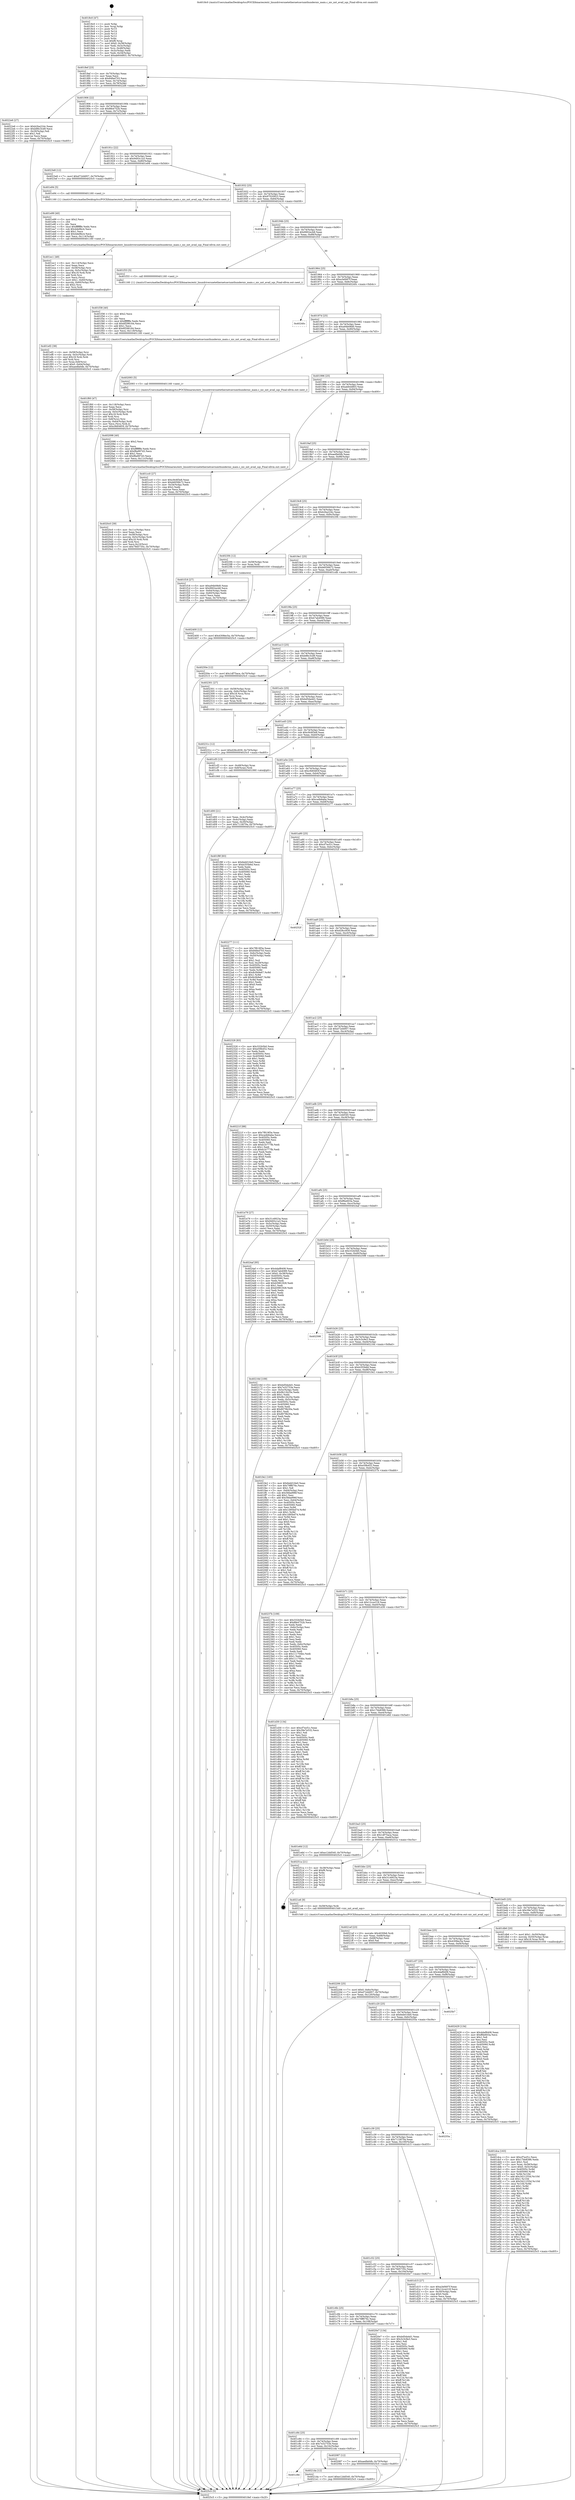 digraph "0x4018c0" {
  label = "0x4018c0 (/mnt/c/Users/mathe/Desktop/tcc/POCII/binaries/extr_linuxdriversnetethernetcaviumthundernic_main.c_nic_nxt_avail_sqs_Final-ollvm.out::main(0))"
  labelloc = "t"
  node[shape=record]

  Entry [label="",width=0.3,height=0.3,shape=circle,fillcolor=black,style=filled]
  "0x4018ef" [label="{
     0x4018ef [23]\l
     | [instrs]\l
     &nbsp;&nbsp;0x4018ef \<+3\>: mov -0x70(%rbp),%eax\l
     &nbsp;&nbsp;0x4018f2 \<+2\>: mov %eax,%ecx\l
     &nbsp;&nbsp;0x4018f4 \<+6\>: sub $0x84fed703,%ecx\l
     &nbsp;&nbsp;0x4018fa \<+3\>: mov %eax,-0x74(%rbp)\l
     &nbsp;&nbsp;0x4018fd \<+3\>: mov %ecx,-0x78(%rbp)\l
     &nbsp;&nbsp;0x401900 \<+6\>: je 00000000004022e6 \<main+0xa26\>\l
  }"]
  "0x4022e6" [label="{
     0x4022e6 [27]\l
     | [instrs]\l
     &nbsp;&nbsp;0x4022e6 \<+5\>: mov $0xb2ba224c,%eax\l
     &nbsp;&nbsp;0x4022eb \<+5\>: mov $0xb86c3cd9,%ecx\l
     &nbsp;&nbsp;0x4022f0 \<+3\>: mov -0x29(%rbp),%dl\l
     &nbsp;&nbsp;0x4022f3 \<+3\>: test $0x1,%dl\l
     &nbsp;&nbsp;0x4022f6 \<+3\>: cmovne %ecx,%eax\l
     &nbsp;&nbsp;0x4022f9 \<+3\>: mov %eax,-0x70(%rbp)\l
     &nbsp;&nbsp;0x4022fc \<+5\>: jmp 00000000004025c5 \<main+0xd05\>\l
  }"]
  "0x401906" [label="{
     0x401906 [22]\l
     | [instrs]\l
     &nbsp;&nbsp;0x401906 \<+5\>: jmp 000000000040190b \<main+0x4b\>\l
     &nbsp;&nbsp;0x40190b \<+3\>: mov -0x74(%rbp),%eax\l
     &nbsp;&nbsp;0x40190e \<+5\>: sub $0x8fe4752b,%eax\l
     &nbsp;&nbsp;0x401913 \<+3\>: mov %eax,-0x7c(%rbp)\l
     &nbsp;&nbsp;0x401916 \<+6\>: je 00000000004023e8 \<main+0xb28\>\l
  }"]
  Exit [label="",width=0.3,height=0.3,shape=circle,fillcolor=black,style=filled,peripheries=2]
  "0x4023e8" [label="{
     0x4023e8 [12]\l
     | [instrs]\l
     &nbsp;&nbsp;0x4023e8 \<+7\>: movl $0xd72d4957,-0x70(%rbp)\l
     &nbsp;&nbsp;0x4023ef \<+5\>: jmp 00000000004025c5 \<main+0xd05\>\l
  }"]
  "0x40191c" [label="{
     0x40191c [22]\l
     | [instrs]\l
     &nbsp;&nbsp;0x40191c \<+5\>: jmp 0000000000401921 \<main+0x61\>\l
     &nbsp;&nbsp;0x401921 \<+3\>: mov -0x74(%rbp),%eax\l
     &nbsp;&nbsp;0x401924 \<+5\>: sub $0x9493c1a3,%eax\l
     &nbsp;&nbsp;0x401929 \<+3\>: mov %eax,-0x80(%rbp)\l
     &nbsp;&nbsp;0x40192c \<+6\>: je 0000000000401e94 \<main+0x5d4\>\l
  }"]
  "0x402400" [label="{
     0x402400 [12]\l
     | [instrs]\l
     &nbsp;&nbsp;0x402400 \<+7\>: movl $0x4308ec5a,-0x70(%rbp)\l
     &nbsp;&nbsp;0x402407 \<+5\>: jmp 00000000004025c5 \<main+0xd05\>\l
  }"]
  "0x401e94" [label="{
     0x401e94 [5]\l
     | [instrs]\l
     &nbsp;&nbsp;0x401e94 \<+5\>: call 0000000000401160 \<next_i\>\l
     | [calls]\l
     &nbsp;&nbsp;0x401160 \{1\} (/mnt/c/Users/mathe/Desktop/tcc/POCII/binaries/extr_linuxdriversnetethernetcaviumthundernic_main.c_nic_nxt_avail_sqs_Final-ollvm.out::next_i)\l
  }"]
  "0x401932" [label="{
     0x401932 [25]\l
     | [instrs]\l
     &nbsp;&nbsp;0x401932 \<+5\>: jmp 0000000000401937 \<main+0x77\>\l
     &nbsp;&nbsp;0x401937 \<+3\>: mov -0x74(%rbp),%eax\l
     &nbsp;&nbsp;0x40193a \<+5\>: sub $0x97020923,%eax\l
     &nbsp;&nbsp;0x40193f \<+6\>: mov %eax,-0x84(%rbp)\l
     &nbsp;&nbsp;0x401945 \<+6\>: je 0000000000402418 \<main+0xb58\>\l
  }"]
  "0x40231c" [label="{
     0x40231c [12]\l
     | [instrs]\l
     &nbsp;&nbsp;0x40231c \<+7\>: movl $0xd28cc839,-0x70(%rbp)\l
     &nbsp;&nbsp;0x402323 \<+5\>: jmp 00000000004025c5 \<main+0xd05\>\l
  }"]
  "0x402418" [label="{
     0x402418\l
  }", style=dashed]
  "0x40194b" [label="{
     0x40194b [25]\l
     | [instrs]\l
     &nbsp;&nbsp;0x40194b \<+5\>: jmp 0000000000401950 \<main+0x90\>\l
     &nbsp;&nbsp;0x401950 \<+3\>: mov -0x74(%rbp),%eax\l
     &nbsp;&nbsp;0x401953 \<+5\>: sub $0x9902ecb8,%eax\l
     &nbsp;&nbsp;0x401958 \<+6\>: mov %eax,-0x88(%rbp)\l
     &nbsp;&nbsp;0x40195e \<+6\>: je 0000000000401f33 \<main+0x673\>\l
  }"]
  "0x402206" [label="{
     0x402206 [25]\l
     | [instrs]\l
     &nbsp;&nbsp;0x402206 \<+7\>: movl $0x0,-0x6c(%rbp)\l
     &nbsp;&nbsp;0x40220d \<+7\>: movl $0xd72d4957,-0x70(%rbp)\l
     &nbsp;&nbsp;0x402214 \<+6\>: mov %eax,-0x120(%rbp)\l
     &nbsp;&nbsp;0x40221a \<+5\>: jmp 00000000004025c5 \<main+0xd05\>\l
  }"]
  "0x401f33" [label="{
     0x401f33 [5]\l
     | [instrs]\l
     &nbsp;&nbsp;0x401f33 \<+5\>: call 0000000000401160 \<next_i\>\l
     | [calls]\l
     &nbsp;&nbsp;0x401160 \{1\} (/mnt/c/Users/mathe/Desktop/tcc/POCII/binaries/extr_linuxdriversnetethernetcaviumthundernic_main.c_nic_nxt_avail_sqs_Final-ollvm.out::next_i)\l
  }"]
  "0x401964" [label="{
     0x401964 [25]\l
     | [instrs]\l
     &nbsp;&nbsp;0x401964 \<+5\>: jmp 0000000000401969 \<main+0xa9\>\l
     &nbsp;&nbsp;0x401969 \<+3\>: mov -0x74(%rbp),%eax\l
     &nbsp;&nbsp;0x40196c \<+5\>: sub $0xa3ef497f,%eax\l
     &nbsp;&nbsp;0x401971 \<+6\>: mov %eax,-0x8c(%rbp)\l
     &nbsp;&nbsp;0x401977 \<+6\>: je 000000000040240c \<main+0xb4c\>\l
  }"]
  "0x4021ef" [label="{
     0x4021ef [23]\l
     | [instrs]\l
     &nbsp;&nbsp;0x4021ef \<+10\>: movabs $0x4030b6,%rdi\l
     &nbsp;&nbsp;0x4021f9 \<+3\>: mov %eax,-0x68(%rbp)\l
     &nbsp;&nbsp;0x4021fc \<+3\>: mov -0x68(%rbp),%esi\l
     &nbsp;&nbsp;0x4021ff \<+2\>: mov $0x0,%al\l
     &nbsp;&nbsp;0x402201 \<+5\>: call 0000000000401040 \<printf@plt\>\l
     | [calls]\l
     &nbsp;&nbsp;0x401040 \{1\} (unknown)\l
  }"]
  "0x40240c" [label="{
     0x40240c\l
  }", style=dashed]
  "0x40197d" [label="{
     0x40197d [25]\l
     | [instrs]\l
     &nbsp;&nbsp;0x40197d \<+5\>: jmp 0000000000401982 \<main+0xc2\>\l
     &nbsp;&nbsp;0x401982 \<+3\>: mov -0x74(%rbp),%eax\l
     &nbsp;&nbsp;0x401985 \<+5\>: sub $0xa94b08d0,%eax\l
     &nbsp;&nbsp;0x40198a \<+6\>: mov %eax,-0x90(%rbp)\l
     &nbsp;&nbsp;0x401990 \<+6\>: je 0000000000402093 \<main+0x7d3\>\l
  }"]
  "0x401c9d" [label="{
     0x401c9d\l
  }", style=dashed]
  "0x402093" [label="{
     0x402093 [5]\l
     | [instrs]\l
     &nbsp;&nbsp;0x402093 \<+5\>: call 0000000000401160 \<next_i\>\l
     | [calls]\l
     &nbsp;&nbsp;0x401160 \{1\} (/mnt/c/Users/mathe/Desktop/tcc/POCII/binaries/extr_linuxdriversnetethernetcaviumthundernic_main.c_nic_nxt_avail_sqs_Final-ollvm.out::next_i)\l
  }"]
  "0x401996" [label="{
     0x401996 [25]\l
     | [instrs]\l
     &nbsp;&nbsp;0x401996 \<+5\>: jmp 000000000040199b \<main+0xdb\>\l
     &nbsp;&nbsp;0x40199b \<+3\>: mov -0x74(%rbp),%eax\l
     &nbsp;&nbsp;0x40199e \<+5\>: sub $0xab644803,%eax\l
     &nbsp;&nbsp;0x4019a3 \<+6\>: mov %eax,-0x94(%rbp)\l
     &nbsp;&nbsp;0x4019a9 \<+6\>: je 0000000000401cc0 \<main+0x400\>\l
  }"]
  "0x4021da" [label="{
     0x4021da [12]\l
     | [instrs]\l
     &nbsp;&nbsp;0x4021da \<+7\>: movl $0xe12dd540,-0x70(%rbp)\l
     &nbsp;&nbsp;0x4021e1 \<+5\>: jmp 00000000004025c5 \<main+0xd05\>\l
  }"]
  "0x401cc0" [label="{
     0x401cc0 [27]\l
     | [instrs]\l
     &nbsp;&nbsp;0x401cc0 \<+5\>: mov $0xc9c6f3e8,%eax\l
     &nbsp;&nbsp;0x401cc5 \<+5\>: mov $0xb6056b72,%ecx\l
     &nbsp;&nbsp;0x401cca \<+3\>: mov -0x34(%rbp),%edx\l
     &nbsp;&nbsp;0x401ccd \<+3\>: cmp $0x2,%edx\l
     &nbsp;&nbsp;0x401cd0 \<+3\>: cmovne %ecx,%eax\l
     &nbsp;&nbsp;0x401cd3 \<+3\>: mov %eax,-0x70(%rbp)\l
     &nbsp;&nbsp;0x401cd6 \<+5\>: jmp 00000000004025c5 \<main+0xd05\>\l
  }"]
  "0x4019af" [label="{
     0x4019af [25]\l
     | [instrs]\l
     &nbsp;&nbsp;0x4019af \<+5\>: jmp 00000000004019b4 \<main+0xf4\>\l
     &nbsp;&nbsp;0x4019b4 \<+3\>: mov -0x74(%rbp),%eax\l
     &nbsp;&nbsp;0x4019b7 \<+5\>: sub $0xaedfa0db,%eax\l
     &nbsp;&nbsp;0x4019bc \<+6\>: mov %eax,-0x98(%rbp)\l
     &nbsp;&nbsp;0x4019c2 \<+6\>: je 0000000000401f18 \<main+0x658\>\l
  }"]
  "0x4025c5" [label="{
     0x4025c5 [5]\l
     | [instrs]\l
     &nbsp;&nbsp;0x4025c5 \<+5\>: jmp 00000000004018ef \<main+0x2f\>\l
  }"]
  "0x4018c0" [label="{
     0x4018c0 [47]\l
     | [instrs]\l
     &nbsp;&nbsp;0x4018c0 \<+1\>: push %rbp\l
     &nbsp;&nbsp;0x4018c1 \<+3\>: mov %rsp,%rbp\l
     &nbsp;&nbsp;0x4018c4 \<+2\>: push %r15\l
     &nbsp;&nbsp;0x4018c6 \<+2\>: push %r14\l
     &nbsp;&nbsp;0x4018c8 \<+2\>: push %r13\l
     &nbsp;&nbsp;0x4018ca \<+2\>: push %r12\l
     &nbsp;&nbsp;0x4018cc \<+1\>: push %rbx\l
     &nbsp;&nbsp;0x4018cd \<+7\>: sub $0xf8,%rsp\l
     &nbsp;&nbsp;0x4018d4 \<+7\>: movl $0x0,-0x38(%rbp)\l
     &nbsp;&nbsp;0x4018db \<+3\>: mov %edi,-0x3c(%rbp)\l
     &nbsp;&nbsp;0x4018de \<+4\>: mov %rsi,-0x48(%rbp)\l
     &nbsp;&nbsp;0x4018e2 \<+3\>: mov -0x3c(%rbp),%edi\l
     &nbsp;&nbsp;0x4018e5 \<+3\>: mov %edi,-0x34(%rbp)\l
     &nbsp;&nbsp;0x4018e8 \<+7\>: movl $0xab644803,-0x70(%rbp)\l
  }"]
  "0x4020c0" [label="{
     0x4020c0 [39]\l
     | [instrs]\l
     &nbsp;&nbsp;0x4020c0 \<+6\>: mov -0x11c(%rbp),%ecx\l
     &nbsp;&nbsp;0x4020c6 \<+3\>: imul %eax,%ecx\l
     &nbsp;&nbsp;0x4020c9 \<+4\>: mov -0x58(%rbp),%rsi\l
     &nbsp;&nbsp;0x4020cd \<+4\>: movslq -0x5c(%rbp),%rdi\l
     &nbsp;&nbsp;0x4020d1 \<+4\>: imul $0x18,%rdi,%rdi\l
     &nbsp;&nbsp;0x4020d5 \<+3\>: add %rdi,%rsi\l
     &nbsp;&nbsp;0x4020d8 \<+3\>: mov %ecx,0x10(%rsi)\l
     &nbsp;&nbsp;0x4020db \<+7\>: movl $0x79d5735c,-0x70(%rbp)\l
     &nbsp;&nbsp;0x4020e2 \<+5\>: jmp 00000000004025c5 \<main+0xd05\>\l
  }"]
  "0x401f18" [label="{
     0x401f18 [27]\l
     | [instrs]\l
     &nbsp;&nbsp;0x401f18 \<+5\>: mov $0xa94b08d0,%eax\l
     &nbsp;&nbsp;0x401f1d \<+5\>: mov $0x9902ecb8,%ecx\l
     &nbsp;&nbsp;0x401f22 \<+3\>: mov -0x64(%rbp),%edx\l
     &nbsp;&nbsp;0x401f25 \<+3\>: cmp -0x60(%rbp),%edx\l
     &nbsp;&nbsp;0x401f28 \<+3\>: cmovl %ecx,%eax\l
     &nbsp;&nbsp;0x401f2b \<+3\>: mov %eax,-0x70(%rbp)\l
     &nbsp;&nbsp;0x401f2e \<+5\>: jmp 00000000004025c5 \<main+0xd05\>\l
  }"]
  "0x4019c8" [label="{
     0x4019c8 [25]\l
     | [instrs]\l
     &nbsp;&nbsp;0x4019c8 \<+5\>: jmp 00000000004019cd \<main+0x10d\>\l
     &nbsp;&nbsp;0x4019cd \<+3\>: mov -0x74(%rbp),%eax\l
     &nbsp;&nbsp;0x4019d0 \<+5\>: sub $0xb2ba224c,%eax\l
     &nbsp;&nbsp;0x4019d5 \<+6\>: mov %eax,-0x9c(%rbp)\l
     &nbsp;&nbsp;0x4019db \<+6\>: je 00000000004023f4 \<main+0xb34\>\l
  }"]
  "0x402098" [label="{
     0x402098 [40]\l
     | [instrs]\l
     &nbsp;&nbsp;0x402098 \<+5\>: mov $0x2,%ecx\l
     &nbsp;&nbsp;0x40209d \<+1\>: cltd\l
     &nbsp;&nbsp;0x40209e \<+2\>: idiv %ecx\l
     &nbsp;&nbsp;0x4020a0 \<+6\>: imul $0xfffffffe,%edx,%ecx\l
     &nbsp;&nbsp;0x4020a6 \<+6\>: add $0xf8a997d3,%ecx\l
     &nbsp;&nbsp;0x4020ac \<+3\>: add $0x1,%ecx\l
     &nbsp;&nbsp;0x4020af \<+6\>: sub $0xf8a997d3,%ecx\l
     &nbsp;&nbsp;0x4020b5 \<+6\>: mov %ecx,-0x11c(%rbp)\l
     &nbsp;&nbsp;0x4020bb \<+5\>: call 0000000000401160 \<next_i\>\l
     | [calls]\l
     &nbsp;&nbsp;0x401160 \{1\} (/mnt/c/Users/mathe/Desktop/tcc/POCII/binaries/extr_linuxdriversnetethernetcaviumthundernic_main.c_nic_nxt_avail_sqs_Final-ollvm.out::next_i)\l
  }"]
  "0x4023f4" [label="{
     0x4023f4 [12]\l
     | [instrs]\l
     &nbsp;&nbsp;0x4023f4 \<+4\>: mov -0x58(%rbp),%rax\l
     &nbsp;&nbsp;0x4023f8 \<+3\>: mov %rax,%rdi\l
     &nbsp;&nbsp;0x4023fb \<+5\>: call 0000000000401030 \<free@plt\>\l
     | [calls]\l
     &nbsp;&nbsp;0x401030 \{1\} (unknown)\l
  }"]
  "0x4019e1" [label="{
     0x4019e1 [25]\l
     | [instrs]\l
     &nbsp;&nbsp;0x4019e1 \<+5\>: jmp 00000000004019e6 \<main+0x126\>\l
     &nbsp;&nbsp;0x4019e6 \<+3\>: mov -0x74(%rbp),%eax\l
     &nbsp;&nbsp;0x4019e9 \<+5\>: sub $0xb6056b72,%eax\l
     &nbsp;&nbsp;0x4019ee \<+6\>: mov %eax,-0xa0(%rbp)\l
     &nbsp;&nbsp;0x4019f4 \<+6\>: je 0000000000401cdb \<main+0x41b\>\l
  }"]
  "0x401c84" [label="{
     0x401c84 [25]\l
     | [instrs]\l
     &nbsp;&nbsp;0x401c84 \<+5\>: jmp 0000000000401c89 \<main+0x3c9\>\l
     &nbsp;&nbsp;0x401c89 \<+3\>: mov -0x74(%rbp),%eax\l
     &nbsp;&nbsp;0x401c8c \<+5\>: sub $0x7e32753e,%eax\l
     &nbsp;&nbsp;0x401c91 \<+6\>: mov %eax,-0x10c(%rbp)\l
     &nbsp;&nbsp;0x401c97 \<+6\>: je 00000000004021da \<main+0x91a\>\l
  }"]
  "0x401cdb" [label="{
     0x401cdb\l
  }", style=dashed]
  "0x4019fa" [label="{
     0x4019fa [25]\l
     | [instrs]\l
     &nbsp;&nbsp;0x4019fa \<+5\>: jmp 00000000004019ff \<main+0x13f\>\l
     &nbsp;&nbsp;0x4019ff \<+3\>: mov -0x74(%rbp),%eax\l
     &nbsp;&nbsp;0x401a02 \<+5\>: sub $0xb7ab4089,%eax\l
     &nbsp;&nbsp;0x401a07 \<+6\>: mov %eax,-0xa4(%rbp)\l
     &nbsp;&nbsp;0x401a0d \<+6\>: je 000000000040250e \<main+0xc4e\>\l
  }"]
  "0x402087" [label="{
     0x402087 [12]\l
     | [instrs]\l
     &nbsp;&nbsp;0x402087 \<+7\>: movl $0xaedfa0db,-0x70(%rbp)\l
     &nbsp;&nbsp;0x40208e \<+5\>: jmp 00000000004025c5 \<main+0xd05\>\l
  }"]
  "0x40250e" [label="{
     0x40250e [12]\l
     | [instrs]\l
     &nbsp;&nbsp;0x40250e \<+7\>: movl $0x1df75aca,-0x70(%rbp)\l
     &nbsp;&nbsp;0x402515 \<+5\>: jmp 00000000004025c5 \<main+0xd05\>\l
  }"]
  "0x401a13" [label="{
     0x401a13 [25]\l
     | [instrs]\l
     &nbsp;&nbsp;0x401a13 \<+5\>: jmp 0000000000401a18 \<main+0x158\>\l
     &nbsp;&nbsp;0x401a18 \<+3\>: mov -0x74(%rbp),%eax\l
     &nbsp;&nbsp;0x401a1b \<+5\>: sub $0xb86c3cd9,%eax\l
     &nbsp;&nbsp;0x401a20 \<+6\>: mov %eax,-0xa8(%rbp)\l
     &nbsp;&nbsp;0x401a26 \<+6\>: je 0000000000402301 \<main+0xa41\>\l
  }"]
  "0x401c6b" [label="{
     0x401c6b [25]\l
     | [instrs]\l
     &nbsp;&nbsp;0x401c6b \<+5\>: jmp 0000000000401c70 \<main+0x3b0\>\l
     &nbsp;&nbsp;0x401c70 \<+3\>: mov -0x74(%rbp),%eax\l
     &nbsp;&nbsp;0x401c73 \<+5\>: sub $0x79ff076c,%eax\l
     &nbsp;&nbsp;0x401c78 \<+6\>: mov %eax,-0x108(%rbp)\l
     &nbsp;&nbsp;0x401c7e \<+6\>: je 0000000000402087 \<main+0x7c7\>\l
  }"]
  "0x402301" [label="{
     0x402301 [27]\l
     | [instrs]\l
     &nbsp;&nbsp;0x402301 \<+4\>: mov -0x58(%rbp),%rax\l
     &nbsp;&nbsp;0x402305 \<+4\>: movslq -0x6c(%rbp),%rcx\l
     &nbsp;&nbsp;0x402309 \<+4\>: imul $0x18,%rcx,%rcx\l
     &nbsp;&nbsp;0x40230d \<+3\>: add %rcx,%rax\l
     &nbsp;&nbsp;0x402310 \<+4\>: mov 0x8(%rax),%rax\l
     &nbsp;&nbsp;0x402314 \<+3\>: mov %rax,%rdi\l
     &nbsp;&nbsp;0x402317 \<+5\>: call 0000000000401030 \<free@plt\>\l
     | [calls]\l
     &nbsp;&nbsp;0x401030 \{1\} (unknown)\l
  }"]
  "0x401a2c" [label="{
     0x401a2c [25]\l
     | [instrs]\l
     &nbsp;&nbsp;0x401a2c \<+5\>: jmp 0000000000401a31 \<main+0x171\>\l
     &nbsp;&nbsp;0x401a31 \<+3\>: mov -0x74(%rbp),%eax\l
     &nbsp;&nbsp;0x401a34 \<+5\>: sub $0xbd5da4d1,%eax\l
     &nbsp;&nbsp;0x401a39 \<+6\>: mov %eax,-0xac(%rbp)\l
     &nbsp;&nbsp;0x401a3f \<+6\>: je 0000000000402573 \<main+0xcb3\>\l
  }"]
  "0x4020e7" [label="{
     0x4020e7 [134]\l
     | [instrs]\l
     &nbsp;&nbsp;0x4020e7 \<+5\>: mov $0xbd5da4d1,%eax\l
     &nbsp;&nbsp;0x4020ec \<+5\>: mov $0x3c3c9e3,%ecx\l
     &nbsp;&nbsp;0x4020f1 \<+2\>: mov $0x1,%dl\l
     &nbsp;&nbsp;0x4020f3 \<+2\>: xor %esi,%esi\l
     &nbsp;&nbsp;0x4020f5 \<+7\>: mov 0x40505c,%edi\l
     &nbsp;&nbsp;0x4020fc \<+8\>: mov 0x405060,%r8d\l
     &nbsp;&nbsp;0x402104 \<+3\>: sub $0x1,%esi\l
     &nbsp;&nbsp;0x402107 \<+3\>: mov %edi,%r9d\l
     &nbsp;&nbsp;0x40210a \<+3\>: add %esi,%r9d\l
     &nbsp;&nbsp;0x40210d \<+4\>: imul %r9d,%edi\l
     &nbsp;&nbsp;0x402111 \<+3\>: and $0x1,%edi\l
     &nbsp;&nbsp;0x402114 \<+3\>: cmp $0x0,%edi\l
     &nbsp;&nbsp;0x402117 \<+4\>: sete %r10b\l
     &nbsp;&nbsp;0x40211b \<+4\>: cmp $0xa,%r8d\l
     &nbsp;&nbsp;0x40211f \<+4\>: setl %r11b\l
     &nbsp;&nbsp;0x402123 \<+3\>: mov %r10b,%bl\l
     &nbsp;&nbsp;0x402126 \<+3\>: xor $0xff,%bl\l
     &nbsp;&nbsp;0x402129 \<+3\>: mov %r11b,%r14b\l
     &nbsp;&nbsp;0x40212c \<+4\>: xor $0xff,%r14b\l
     &nbsp;&nbsp;0x402130 \<+3\>: xor $0x0,%dl\l
     &nbsp;&nbsp;0x402133 \<+3\>: mov %bl,%r15b\l
     &nbsp;&nbsp;0x402136 \<+4\>: and $0x0,%r15b\l
     &nbsp;&nbsp;0x40213a \<+3\>: and %dl,%r10b\l
     &nbsp;&nbsp;0x40213d \<+3\>: mov %r14b,%r12b\l
     &nbsp;&nbsp;0x402140 \<+4\>: and $0x0,%r12b\l
     &nbsp;&nbsp;0x402144 \<+3\>: and %dl,%r11b\l
     &nbsp;&nbsp;0x402147 \<+3\>: or %r10b,%r15b\l
     &nbsp;&nbsp;0x40214a \<+3\>: or %r11b,%r12b\l
     &nbsp;&nbsp;0x40214d \<+3\>: xor %r12b,%r15b\l
     &nbsp;&nbsp;0x402150 \<+3\>: or %r14b,%bl\l
     &nbsp;&nbsp;0x402153 \<+3\>: xor $0xff,%bl\l
     &nbsp;&nbsp;0x402156 \<+3\>: or $0x0,%dl\l
     &nbsp;&nbsp;0x402159 \<+2\>: and %dl,%bl\l
     &nbsp;&nbsp;0x40215b \<+3\>: or %bl,%r15b\l
     &nbsp;&nbsp;0x40215e \<+4\>: test $0x1,%r15b\l
     &nbsp;&nbsp;0x402162 \<+3\>: cmovne %ecx,%eax\l
     &nbsp;&nbsp;0x402165 \<+3\>: mov %eax,-0x70(%rbp)\l
     &nbsp;&nbsp;0x402168 \<+5\>: jmp 00000000004025c5 \<main+0xd05\>\l
  }"]
  "0x402573" [label="{
     0x402573\l
  }", style=dashed]
  "0x401a45" [label="{
     0x401a45 [25]\l
     | [instrs]\l
     &nbsp;&nbsp;0x401a45 \<+5\>: jmp 0000000000401a4a \<main+0x18a\>\l
     &nbsp;&nbsp;0x401a4a \<+3\>: mov -0x74(%rbp),%eax\l
     &nbsp;&nbsp;0x401a4d \<+5\>: sub $0xc9c6f3e8,%eax\l
     &nbsp;&nbsp;0x401a52 \<+6\>: mov %eax,-0xb0(%rbp)\l
     &nbsp;&nbsp;0x401a58 \<+6\>: je 0000000000401cf3 \<main+0x433\>\l
  }"]
  "0x401f60" [label="{
     0x401f60 [47]\l
     | [instrs]\l
     &nbsp;&nbsp;0x401f60 \<+6\>: mov -0x118(%rbp),%ecx\l
     &nbsp;&nbsp;0x401f66 \<+3\>: imul %eax,%ecx\l
     &nbsp;&nbsp;0x401f69 \<+4\>: mov -0x58(%rbp),%rsi\l
     &nbsp;&nbsp;0x401f6d \<+4\>: movslq -0x5c(%rbp),%rdi\l
     &nbsp;&nbsp;0x401f71 \<+4\>: imul $0x18,%rdi,%rdi\l
     &nbsp;&nbsp;0x401f75 \<+3\>: add %rdi,%rsi\l
     &nbsp;&nbsp;0x401f78 \<+4\>: mov 0x8(%rsi),%rsi\l
     &nbsp;&nbsp;0x401f7c \<+4\>: movslq -0x64(%rbp),%rdi\l
     &nbsp;&nbsp;0x401f80 \<+3\>: mov %ecx,(%rsi,%rdi,4)\l
     &nbsp;&nbsp;0x401f83 \<+7\>: movl $0xc9d0483f,-0x70(%rbp)\l
     &nbsp;&nbsp;0x401f8a \<+5\>: jmp 00000000004025c5 \<main+0xd05\>\l
  }"]
  "0x401cf3" [label="{
     0x401cf3 [13]\l
     | [instrs]\l
     &nbsp;&nbsp;0x401cf3 \<+4\>: mov -0x48(%rbp),%rax\l
     &nbsp;&nbsp;0x401cf7 \<+4\>: mov 0x8(%rax),%rdi\l
     &nbsp;&nbsp;0x401cfb \<+5\>: call 0000000000401060 \<atoi@plt\>\l
     | [calls]\l
     &nbsp;&nbsp;0x401060 \{1\} (unknown)\l
  }"]
  "0x401a5e" [label="{
     0x401a5e [25]\l
     | [instrs]\l
     &nbsp;&nbsp;0x401a5e \<+5\>: jmp 0000000000401a63 \<main+0x1a3\>\l
     &nbsp;&nbsp;0x401a63 \<+3\>: mov -0x74(%rbp),%eax\l
     &nbsp;&nbsp;0x401a66 \<+5\>: sub $0xc9d0483f,%eax\l
     &nbsp;&nbsp;0x401a6b \<+6\>: mov %eax,-0xb4(%rbp)\l
     &nbsp;&nbsp;0x401a71 \<+6\>: je 0000000000401f8f \<main+0x6cf\>\l
  }"]
  "0x401d00" [label="{
     0x401d00 [21]\l
     | [instrs]\l
     &nbsp;&nbsp;0x401d00 \<+3\>: mov %eax,-0x4c(%rbp)\l
     &nbsp;&nbsp;0x401d03 \<+3\>: mov -0x4c(%rbp),%eax\l
     &nbsp;&nbsp;0x401d06 \<+3\>: mov %eax,-0x30(%rbp)\l
     &nbsp;&nbsp;0x401d09 \<+7\>: movl $0x711fd70a,-0x70(%rbp)\l
     &nbsp;&nbsp;0x401d10 \<+5\>: jmp 00000000004025c5 \<main+0xd05\>\l
  }"]
  "0x401f38" [label="{
     0x401f38 [40]\l
     | [instrs]\l
     &nbsp;&nbsp;0x401f38 \<+5\>: mov $0x2,%ecx\l
     &nbsp;&nbsp;0x401f3d \<+1\>: cltd\l
     &nbsp;&nbsp;0x401f3e \<+2\>: idiv %ecx\l
     &nbsp;&nbsp;0x401f40 \<+6\>: imul $0xfffffffe,%edx,%ecx\l
     &nbsp;&nbsp;0x401f46 \<+6\>: sub $0x6f298164,%ecx\l
     &nbsp;&nbsp;0x401f4c \<+3\>: add $0x1,%ecx\l
     &nbsp;&nbsp;0x401f4f \<+6\>: add $0x6f298164,%ecx\l
     &nbsp;&nbsp;0x401f55 \<+6\>: mov %ecx,-0x118(%rbp)\l
     &nbsp;&nbsp;0x401f5b \<+5\>: call 0000000000401160 \<next_i\>\l
     | [calls]\l
     &nbsp;&nbsp;0x401160 \{1\} (/mnt/c/Users/mathe/Desktop/tcc/POCII/binaries/extr_linuxdriversnetethernetcaviumthundernic_main.c_nic_nxt_avail_sqs_Final-ollvm.out::next_i)\l
  }"]
  "0x401f8f" [label="{
     0x401f8f [83]\l
     | [instrs]\l
     &nbsp;&nbsp;0x401f8f \<+5\>: mov $0x6eb016e0,%eax\l
     &nbsp;&nbsp;0x401f94 \<+5\>: mov $0xb355b6d,%ecx\l
     &nbsp;&nbsp;0x401f99 \<+2\>: xor %edx,%edx\l
     &nbsp;&nbsp;0x401f9b \<+7\>: mov 0x40505c,%esi\l
     &nbsp;&nbsp;0x401fa2 \<+7\>: mov 0x405060,%edi\l
     &nbsp;&nbsp;0x401fa9 \<+3\>: sub $0x1,%edx\l
     &nbsp;&nbsp;0x401fac \<+3\>: mov %esi,%r8d\l
     &nbsp;&nbsp;0x401faf \<+3\>: add %edx,%r8d\l
     &nbsp;&nbsp;0x401fb2 \<+4\>: imul %r8d,%esi\l
     &nbsp;&nbsp;0x401fb6 \<+3\>: and $0x1,%esi\l
     &nbsp;&nbsp;0x401fb9 \<+3\>: cmp $0x0,%esi\l
     &nbsp;&nbsp;0x401fbc \<+4\>: sete %r9b\l
     &nbsp;&nbsp;0x401fc0 \<+3\>: cmp $0xa,%edi\l
     &nbsp;&nbsp;0x401fc3 \<+4\>: setl %r10b\l
     &nbsp;&nbsp;0x401fc7 \<+3\>: mov %r9b,%r11b\l
     &nbsp;&nbsp;0x401fca \<+3\>: and %r10b,%r11b\l
     &nbsp;&nbsp;0x401fcd \<+3\>: xor %r10b,%r9b\l
     &nbsp;&nbsp;0x401fd0 \<+3\>: or %r9b,%r11b\l
     &nbsp;&nbsp;0x401fd3 \<+4\>: test $0x1,%r11b\l
     &nbsp;&nbsp;0x401fd7 \<+3\>: cmovne %ecx,%eax\l
     &nbsp;&nbsp;0x401fda \<+3\>: mov %eax,-0x70(%rbp)\l
     &nbsp;&nbsp;0x401fdd \<+5\>: jmp 00000000004025c5 \<main+0xd05\>\l
  }"]
  "0x401a77" [label="{
     0x401a77 [25]\l
     | [instrs]\l
     &nbsp;&nbsp;0x401a77 \<+5\>: jmp 0000000000401a7c \<main+0x1bc\>\l
     &nbsp;&nbsp;0x401a7c \<+3\>: mov -0x74(%rbp),%eax\l
     &nbsp;&nbsp;0x401a7f \<+5\>: sub $0xca4b6aba,%eax\l
     &nbsp;&nbsp;0x401a84 \<+6\>: mov %eax,-0xb8(%rbp)\l
     &nbsp;&nbsp;0x401a8a \<+6\>: je 0000000000402277 \<main+0x9b7\>\l
  }"]
  "0x401ef2" [label="{
     0x401ef2 [38]\l
     | [instrs]\l
     &nbsp;&nbsp;0x401ef2 \<+4\>: mov -0x58(%rbp),%rsi\l
     &nbsp;&nbsp;0x401ef6 \<+4\>: movslq -0x5c(%rbp),%rdi\l
     &nbsp;&nbsp;0x401efa \<+4\>: imul $0x18,%rdi,%rdi\l
     &nbsp;&nbsp;0x401efe \<+3\>: add %rdi,%rsi\l
     &nbsp;&nbsp;0x401f01 \<+4\>: mov %rax,0x8(%rsi)\l
     &nbsp;&nbsp;0x401f05 \<+7\>: movl $0x0,-0x64(%rbp)\l
     &nbsp;&nbsp;0x401f0c \<+7\>: movl $0xaedfa0db,-0x70(%rbp)\l
     &nbsp;&nbsp;0x401f13 \<+5\>: jmp 00000000004025c5 \<main+0xd05\>\l
  }"]
  "0x402277" [label="{
     0x402277 [111]\l
     | [instrs]\l
     &nbsp;&nbsp;0x402277 \<+5\>: mov $0x7f819f3e,%eax\l
     &nbsp;&nbsp;0x40227c \<+5\>: mov $0x84fed703,%ecx\l
     &nbsp;&nbsp;0x402281 \<+3\>: mov -0x6c(%rbp),%edx\l
     &nbsp;&nbsp;0x402284 \<+3\>: cmp -0x50(%rbp),%edx\l
     &nbsp;&nbsp;0x402287 \<+4\>: setl %sil\l
     &nbsp;&nbsp;0x40228b \<+4\>: and $0x1,%sil\l
     &nbsp;&nbsp;0x40228f \<+4\>: mov %sil,-0x29(%rbp)\l
     &nbsp;&nbsp;0x402293 \<+7\>: mov 0x40505c,%edx\l
     &nbsp;&nbsp;0x40229a \<+7\>: mov 0x405060,%edi\l
     &nbsp;&nbsp;0x4022a1 \<+3\>: mov %edx,%r8d\l
     &nbsp;&nbsp;0x4022a4 \<+7\>: sub $0x8c0b9e67,%r8d\l
     &nbsp;&nbsp;0x4022ab \<+4\>: sub $0x1,%r8d\l
     &nbsp;&nbsp;0x4022af \<+7\>: add $0x8c0b9e67,%r8d\l
     &nbsp;&nbsp;0x4022b6 \<+4\>: imul %r8d,%edx\l
     &nbsp;&nbsp;0x4022ba \<+3\>: and $0x1,%edx\l
     &nbsp;&nbsp;0x4022bd \<+3\>: cmp $0x0,%edx\l
     &nbsp;&nbsp;0x4022c0 \<+4\>: sete %sil\l
     &nbsp;&nbsp;0x4022c4 \<+3\>: cmp $0xa,%edi\l
     &nbsp;&nbsp;0x4022c7 \<+4\>: setl %r9b\l
     &nbsp;&nbsp;0x4022cb \<+3\>: mov %sil,%r10b\l
     &nbsp;&nbsp;0x4022ce \<+3\>: and %r9b,%r10b\l
     &nbsp;&nbsp;0x4022d1 \<+3\>: xor %r9b,%sil\l
     &nbsp;&nbsp;0x4022d4 \<+3\>: or %sil,%r10b\l
     &nbsp;&nbsp;0x4022d7 \<+4\>: test $0x1,%r10b\l
     &nbsp;&nbsp;0x4022db \<+3\>: cmovne %ecx,%eax\l
     &nbsp;&nbsp;0x4022de \<+3\>: mov %eax,-0x70(%rbp)\l
     &nbsp;&nbsp;0x4022e1 \<+5\>: jmp 00000000004025c5 \<main+0xd05\>\l
  }"]
  "0x401a90" [label="{
     0x401a90 [25]\l
     | [instrs]\l
     &nbsp;&nbsp;0x401a90 \<+5\>: jmp 0000000000401a95 \<main+0x1d5\>\l
     &nbsp;&nbsp;0x401a95 \<+3\>: mov -0x74(%rbp),%eax\l
     &nbsp;&nbsp;0x401a98 \<+5\>: sub $0xcf7ecf1c,%eax\l
     &nbsp;&nbsp;0x401a9d \<+6\>: mov %eax,-0xbc(%rbp)\l
     &nbsp;&nbsp;0x401aa3 \<+6\>: je 000000000040252f \<main+0xc6f\>\l
  }"]
  "0x401ec1" [label="{
     0x401ec1 [49]\l
     | [instrs]\l
     &nbsp;&nbsp;0x401ec1 \<+6\>: mov -0x114(%rbp),%ecx\l
     &nbsp;&nbsp;0x401ec7 \<+3\>: imul %eax,%ecx\l
     &nbsp;&nbsp;0x401eca \<+4\>: mov -0x58(%rbp),%rsi\l
     &nbsp;&nbsp;0x401ece \<+4\>: movslq -0x5c(%rbp),%rdi\l
     &nbsp;&nbsp;0x401ed2 \<+4\>: imul $0x18,%rdi,%rdi\l
     &nbsp;&nbsp;0x401ed6 \<+3\>: add %rdi,%rsi\l
     &nbsp;&nbsp;0x401ed9 \<+2\>: mov %ecx,(%rsi)\l
     &nbsp;&nbsp;0x401edb \<+7\>: movl $0x1,-0x60(%rbp)\l
     &nbsp;&nbsp;0x401ee2 \<+4\>: movslq -0x60(%rbp),%rsi\l
     &nbsp;&nbsp;0x401ee6 \<+4\>: shl $0x2,%rsi\l
     &nbsp;&nbsp;0x401eea \<+3\>: mov %rsi,%rdi\l
     &nbsp;&nbsp;0x401eed \<+5\>: call 0000000000401050 \<malloc@plt\>\l
     | [calls]\l
     &nbsp;&nbsp;0x401050 \{1\} (unknown)\l
  }"]
  "0x40252f" [label="{
     0x40252f\l
  }", style=dashed]
  "0x401aa9" [label="{
     0x401aa9 [25]\l
     | [instrs]\l
     &nbsp;&nbsp;0x401aa9 \<+5\>: jmp 0000000000401aae \<main+0x1ee\>\l
     &nbsp;&nbsp;0x401aae \<+3\>: mov -0x74(%rbp),%eax\l
     &nbsp;&nbsp;0x401ab1 \<+5\>: sub $0xd28cc839,%eax\l
     &nbsp;&nbsp;0x401ab6 \<+6\>: mov %eax,-0xc0(%rbp)\l
     &nbsp;&nbsp;0x401abc \<+6\>: je 0000000000402328 \<main+0xa68\>\l
  }"]
  "0x401e99" [label="{
     0x401e99 [40]\l
     | [instrs]\l
     &nbsp;&nbsp;0x401e99 \<+5\>: mov $0x2,%ecx\l
     &nbsp;&nbsp;0x401e9e \<+1\>: cltd\l
     &nbsp;&nbsp;0x401e9f \<+2\>: idiv %ecx\l
     &nbsp;&nbsp;0x401ea1 \<+6\>: imul $0xfffffffe,%edx,%ecx\l
     &nbsp;&nbsp;0x401ea7 \<+6\>: sub $0x4de9bc4,%ecx\l
     &nbsp;&nbsp;0x401ead \<+3\>: add $0x1,%ecx\l
     &nbsp;&nbsp;0x401eb0 \<+6\>: add $0x4de9bc4,%ecx\l
     &nbsp;&nbsp;0x401eb6 \<+6\>: mov %ecx,-0x114(%rbp)\l
     &nbsp;&nbsp;0x401ebc \<+5\>: call 0000000000401160 \<next_i\>\l
     | [calls]\l
     &nbsp;&nbsp;0x401160 \{1\} (/mnt/c/Users/mathe/Desktop/tcc/POCII/binaries/extr_linuxdriversnetethernetcaviumthundernic_main.c_nic_nxt_avail_sqs_Final-ollvm.out::next_i)\l
  }"]
  "0x402328" [label="{
     0x402328 [83]\l
     | [instrs]\l
     &nbsp;&nbsp;0x402328 \<+5\>: mov $0x332b5b0,%eax\l
     &nbsp;&nbsp;0x40232d \<+5\>: mov $0xe59b452,%ecx\l
     &nbsp;&nbsp;0x402332 \<+2\>: xor %edx,%edx\l
     &nbsp;&nbsp;0x402334 \<+7\>: mov 0x40505c,%esi\l
     &nbsp;&nbsp;0x40233b \<+7\>: mov 0x405060,%edi\l
     &nbsp;&nbsp;0x402342 \<+3\>: sub $0x1,%edx\l
     &nbsp;&nbsp;0x402345 \<+3\>: mov %esi,%r8d\l
     &nbsp;&nbsp;0x402348 \<+3\>: add %edx,%r8d\l
     &nbsp;&nbsp;0x40234b \<+4\>: imul %r8d,%esi\l
     &nbsp;&nbsp;0x40234f \<+3\>: and $0x1,%esi\l
     &nbsp;&nbsp;0x402352 \<+3\>: cmp $0x0,%esi\l
     &nbsp;&nbsp;0x402355 \<+4\>: sete %r9b\l
     &nbsp;&nbsp;0x402359 \<+3\>: cmp $0xa,%edi\l
     &nbsp;&nbsp;0x40235c \<+4\>: setl %r10b\l
     &nbsp;&nbsp;0x402360 \<+3\>: mov %r9b,%r11b\l
     &nbsp;&nbsp;0x402363 \<+3\>: and %r10b,%r11b\l
     &nbsp;&nbsp;0x402366 \<+3\>: xor %r10b,%r9b\l
     &nbsp;&nbsp;0x402369 \<+3\>: or %r9b,%r11b\l
     &nbsp;&nbsp;0x40236c \<+4\>: test $0x1,%r11b\l
     &nbsp;&nbsp;0x402370 \<+3\>: cmovne %ecx,%eax\l
     &nbsp;&nbsp;0x402373 \<+3\>: mov %eax,-0x70(%rbp)\l
     &nbsp;&nbsp;0x402376 \<+5\>: jmp 00000000004025c5 \<main+0xd05\>\l
  }"]
  "0x401ac2" [label="{
     0x401ac2 [25]\l
     | [instrs]\l
     &nbsp;&nbsp;0x401ac2 \<+5\>: jmp 0000000000401ac7 \<main+0x207\>\l
     &nbsp;&nbsp;0x401ac7 \<+3\>: mov -0x74(%rbp),%eax\l
     &nbsp;&nbsp;0x401aca \<+5\>: sub $0xd72d4957,%eax\l
     &nbsp;&nbsp;0x401acf \<+6\>: mov %eax,-0xc4(%rbp)\l
     &nbsp;&nbsp;0x401ad5 \<+6\>: je 000000000040221f \<main+0x95f\>\l
  }"]
  "0x401dca" [label="{
     0x401dca [163]\l
     | [instrs]\l
     &nbsp;&nbsp;0x401dca \<+5\>: mov $0xcf7ecf1c,%ecx\l
     &nbsp;&nbsp;0x401dcf \<+5\>: mov $0x17bb8386,%edx\l
     &nbsp;&nbsp;0x401dd4 \<+3\>: mov $0x1,%sil\l
     &nbsp;&nbsp;0x401dd7 \<+4\>: mov %rax,-0x58(%rbp)\l
     &nbsp;&nbsp;0x401ddb \<+7\>: movl $0x0,-0x5c(%rbp)\l
     &nbsp;&nbsp;0x401de2 \<+8\>: mov 0x40505c,%r8d\l
     &nbsp;&nbsp;0x401dea \<+8\>: mov 0x405060,%r9d\l
     &nbsp;&nbsp;0x401df2 \<+3\>: mov %r8d,%r10d\l
     &nbsp;&nbsp;0x401df5 \<+7\>: add $0x3421255d,%r10d\l
     &nbsp;&nbsp;0x401dfc \<+4\>: sub $0x1,%r10d\l
     &nbsp;&nbsp;0x401e00 \<+7\>: sub $0x3421255d,%r10d\l
     &nbsp;&nbsp;0x401e07 \<+4\>: imul %r10d,%r8d\l
     &nbsp;&nbsp;0x401e0b \<+4\>: and $0x1,%r8d\l
     &nbsp;&nbsp;0x401e0f \<+4\>: cmp $0x0,%r8d\l
     &nbsp;&nbsp;0x401e13 \<+4\>: sete %r11b\l
     &nbsp;&nbsp;0x401e17 \<+4\>: cmp $0xa,%r9d\l
     &nbsp;&nbsp;0x401e1b \<+3\>: setl %bl\l
     &nbsp;&nbsp;0x401e1e \<+3\>: mov %r11b,%r14b\l
     &nbsp;&nbsp;0x401e21 \<+4\>: xor $0xff,%r14b\l
     &nbsp;&nbsp;0x401e25 \<+3\>: mov %bl,%r15b\l
     &nbsp;&nbsp;0x401e28 \<+4\>: xor $0xff,%r15b\l
     &nbsp;&nbsp;0x401e2c \<+4\>: xor $0x1,%sil\l
     &nbsp;&nbsp;0x401e30 \<+3\>: mov %r14b,%r12b\l
     &nbsp;&nbsp;0x401e33 \<+4\>: and $0xff,%r12b\l
     &nbsp;&nbsp;0x401e37 \<+3\>: and %sil,%r11b\l
     &nbsp;&nbsp;0x401e3a \<+3\>: mov %r15b,%r13b\l
     &nbsp;&nbsp;0x401e3d \<+4\>: and $0xff,%r13b\l
     &nbsp;&nbsp;0x401e41 \<+3\>: and %sil,%bl\l
     &nbsp;&nbsp;0x401e44 \<+3\>: or %r11b,%r12b\l
     &nbsp;&nbsp;0x401e47 \<+3\>: or %bl,%r13b\l
     &nbsp;&nbsp;0x401e4a \<+3\>: xor %r13b,%r12b\l
     &nbsp;&nbsp;0x401e4d \<+3\>: or %r15b,%r14b\l
     &nbsp;&nbsp;0x401e50 \<+4\>: xor $0xff,%r14b\l
     &nbsp;&nbsp;0x401e54 \<+4\>: or $0x1,%sil\l
     &nbsp;&nbsp;0x401e58 \<+3\>: and %sil,%r14b\l
     &nbsp;&nbsp;0x401e5b \<+3\>: or %r14b,%r12b\l
     &nbsp;&nbsp;0x401e5e \<+4\>: test $0x1,%r12b\l
     &nbsp;&nbsp;0x401e62 \<+3\>: cmovne %edx,%ecx\l
     &nbsp;&nbsp;0x401e65 \<+3\>: mov %ecx,-0x70(%rbp)\l
     &nbsp;&nbsp;0x401e68 \<+5\>: jmp 00000000004025c5 \<main+0xd05\>\l
  }"]
  "0x40221f" [label="{
     0x40221f [88]\l
     | [instrs]\l
     &nbsp;&nbsp;0x40221f \<+5\>: mov $0x7f819f3e,%eax\l
     &nbsp;&nbsp;0x402224 \<+5\>: mov $0xca4b6aba,%ecx\l
     &nbsp;&nbsp;0x402229 \<+7\>: mov 0x40505c,%edx\l
     &nbsp;&nbsp;0x402230 \<+7\>: mov 0x405060,%esi\l
     &nbsp;&nbsp;0x402237 \<+2\>: mov %edx,%edi\l
     &nbsp;&nbsp;0x402239 \<+6\>: add $0xb1b777fb,%edi\l
     &nbsp;&nbsp;0x40223f \<+3\>: sub $0x1,%edi\l
     &nbsp;&nbsp;0x402242 \<+6\>: sub $0xb1b777fb,%edi\l
     &nbsp;&nbsp;0x402248 \<+3\>: imul %edi,%edx\l
     &nbsp;&nbsp;0x40224b \<+3\>: and $0x1,%edx\l
     &nbsp;&nbsp;0x40224e \<+3\>: cmp $0x0,%edx\l
     &nbsp;&nbsp;0x402251 \<+4\>: sete %r8b\l
     &nbsp;&nbsp;0x402255 \<+3\>: cmp $0xa,%esi\l
     &nbsp;&nbsp;0x402258 \<+4\>: setl %r9b\l
     &nbsp;&nbsp;0x40225c \<+3\>: mov %r8b,%r10b\l
     &nbsp;&nbsp;0x40225f \<+3\>: and %r9b,%r10b\l
     &nbsp;&nbsp;0x402262 \<+3\>: xor %r9b,%r8b\l
     &nbsp;&nbsp;0x402265 \<+3\>: or %r8b,%r10b\l
     &nbsp;&nbsp;0x402268 \<+4\>: test $0x1,%r10b\l
     &nbsp;&nbsp;0x40226c \<+3\>: cmovne %ecx,%eax\l
     &nbsp;&nbsp;0x40226f \<+3\>: mov %eax,-0x70(%rbp)\l
     &nbsp;&nbsp;0x402272 \<+5\>: jmp 00000000004025c5 \<main+0xd05\>\l
  }"]
  "0x401adb" [label="{
     0x401adb [25]\l
     | [instrs]\l
     &nbsp;&nbsp;0x401adb \<+5\>: jmp 0000000000401ae0 \<main+0x220\>\l
     &nbsp;&nbsp;0x401ae0 \<+3\>: mov -0x74(%rbp),%eax\l
     &nbsp;&nbsp;0x401ae3 \<+5\>: sub $0xe12dd540,%eax\l
     &nbsp;&nbsp;0x401ae8 \<+6\>: mov %eax,-0xc8(%rbp)\l
     &nbsp;&nbsp;0x401aee \<+6\>: je 0000000000401e79 \<main+0x5b9\>\l
  }"]
  "0x401c52" [label="{
     0x401c52 [25]\l
     | [instrs]\l
     &nbsp;&nbsp;0x401c52 \<+5\>: jmp 0000000000401c57 \<main+0x397\>\l
     &nbsp;&nbsp;0x401c57 \<+3\>: mov -0x74(%rbp),%eax\l
     &nbsp;&nbsp;0x401c5a \<+5\>: sub $0x79d5735c,%eax\l
     &nbsp;&nbsp;0x401c5f \<+6\>: mov %eax,-0x104(%rbp)\l
     &nbsp;&nbsp;0x401c65 \<+6\>: je 00000000004020e7 \<main+0x827\>\l
  }"]
  "0x401e79" [label="{
     0x401e79 [27]\l
     | [instrs]\l
     &nbsp;&nbsp;0x401e79 \<+5\>: mov $0x31c6923a,%eax\l
     &nbsp;&nbsp;0x401e7e \<+5\>: mov $0x9493c1a3,%ecx\l
     &nbsp;&nbsp;0x401e83 \<+3\>: mov -0x5c(%rbp),%edx\l
     &nbsp;&nbsp;0x401e86 \<+3\>: cmp -0x50(%rbp),%edx\l
     &nbsp;&nbsp;0x401e89 \<+3\>: cmovl %ecx,%eax\l
     &nbsp;&nbsp;0x401e8c \<+3\>: mov %eax,-0x70(%rbp)\l
     &nbsp;&nbsp;0x401e8f \<+5\>: jmp 00000000004025c5 \<main+0xd05\>\l
  }"]
  "0x401af4" [label="{
     0x401af4 [25]\l
     | [instrs]\l
     &nbsp;&nbsp;0x401af4 \<+5\>: jmp 0000000000401af9 \<main+0x239\>\l
     &nbsp;&nbsp;0x401af9 \<+3\>: mov -0x74(%rbp),%eax\l
     &nbsp;&nbsp;0x401afc \<+5\>: sub $0xff4e603a,%eax\l
     &nbsp;&nbsp;0x401b01 \<+6\>: mov %eax,-0xcc(%rbp)\l
     &nbsp;&nbsp;0x401b07 \<+6\>: je 00000000004024af \<main+0xbef\>\l
  }"]
  "0x401d15" [label="{
     0x401d15 [27]\l
     | [instrs]\l
     &nbsp;&nbsp;0x401d15 \<+5\>: mov $0xa3ef497f,%eax\l
     &nbsp;&nbsp;0x401d1a \<+5\>: mov $0x12cce218,%ecx\l
     &nbsp;&nbsp;0x401d1f \<+3\>: mov -0x30(%rbp),%edx\l
     &nbsp;&nbsp;0x401d22 \<+3\>: cmp $0x0,%edx\l
     &nbsp;&nbsp;0x401d25 \<+3\>: cmove %ecx,%eax\l
     &nbsp;&nbsp;0x401d28 \<+3\>: mov %eax,-0x70(%rbp)\l
     &nbsp;&nbsp;0x401d2b \<+5\>: jmp 00000000004025c5 \<main+0xd05\>\l
  }"]
  "0x4024af" [label="{
     0x4024af [95]\l
     | [instrs]\l
     &nbsp;&nbsp;0x4024af \<+5\>: mov $0x4daf8408,%eax\l
     &nbsp;&nbsp;0x4024b4 \<+5\>: mov $0xb7ab4089,%ecx\l
     &nbsp;&nbsp;0x4024b9 \<+7\>: movl $0x0,-0x38(%rbp)\l
     &nbsp;&nbsp;0x4024c0 \<+7\>: mov 0x40505c,%edx\l
     &nbsp;&nbsp;0x4024c7 \<+7\>: mov 0x405060,%esi\l
     &nbsp;&nbsp;0x4024ce \<+2\>: mov %edx,%edi\l
     &nbsp;&nbsp;0x4024d0 \<+6\>: add $0xb5981928,%edi\l
     &nbsp;&nbsp;0x4024d6 \<+3\>: sub $0x1,%edi\l
     &nbsp;&nbsp;0x4024d9 \<+6\>: sub $0xb5981928,%edi\l
     &nbsp;&nbsp;0x4024df \<+3\>: imul %edi,%edx\l
     &nbsp;&nbsp;0x4024e2 \<+3\>: and $0x1,%edx\l
     &nbsp;&nbsp;0x4024e5 \<+3\>: cmp $0x0,%edx\l
     &nbsp;&nbsp;0x4024e8 \<+4\>: sete %r8b\l
     &nbsp;&nbsp;0x4024ec \<+3\>: cmp $0xa,%esi\l
     &nbsp;&nbsp;0x4024ef \<+4\>: setl %r9b\l
     &nbsp;&nbsp;0x4024f3 \<+3\>: mov %r8b,%r10b\l
     &nbsp;&nbsp;0x4024f6 \<+3\>: and %r9b,%r10b\l
     &nbsp;&nbsp;0x4024f9 \<+3\>: xor %r9b,%r8b\l
     &nbsp;&nbsp;0x4024fc \<+3\>: or %r8b,%r10b\l
     &nbsp;&nbsp;0x4024ff \<+4\>: test $0x1,%r10b\l
     &nbsp;&nbsp;0x402503 \<+3\>: cmovne %ecx,%eax\l
     &nbsp;&nbsp;0x402506 \<+3\>: mov %eax,-0x70(%rbp)\l
     &nbsp;&nbsp;0x402509 \<+5\>: jmp 00000000004025c5 \<main+0xd05\>\l
  }"]
  "0x401b0d" [label="{
     0x401b0d [25]\l
     | [instrs]\l
     &nbsp;&nbsp;0x401b0d \<+5\>: jmp 0000000000401b12 \<main+0x252\>\l
     &nbsp;&nbsp;0x401b12 \<+3\>: mov -0x74(%rbp),%eax\l
     &nbsp;&nbsp;0x401b15 \<+5\>: sub $0x332b5b0,%eax\l
     &nbsp;&nbsp;0x401b1a \<+6\>: mov %eax,-0xd0(%rbp)\l
     &nbsp;&nbsp;0x401b20 \<+6\>: je 0000000000402598 \<main+0xcd8\>\l
  }"]
  "0x401c39" [label="{
     0x401c39 [25]\l
     | [instrs]\l
     &nbsp;&nbsp;0x401c39 \<+5\>: jmp 0000000000401c3e \<main+0x37e\>\l
     &nbsp;&nbsp;0x401c3e \<+3\>: mov -0x74(%rbp),%eax\l
     &nbsp;&nbsp;0x401c41 \<+5\>: sub $0x711fd70a,%eax\l
     &nbsp;&nbsp;0x401c46 \<+6\>: mov %eax,-0x100(%rbp)\l
     &nbsp;&nbsp;0x401c4c \<+6\>: je 0000000000401d15 \<main+0x455\>\l
  }"]
  "0x402598" [label="{
     0x402598\l
  }", style=dashed]
  "0x401b26" [label="{
     0x401b26 [25]\l
     | [instrs]\l
     &nbsp;&nbsp;0x401b26 \<+5\>: jmp 0000000000401b2b \<main+0x26b\>\l
     &nbsp;&nbsp;0x401b2b \<+3\>: mov -0x74(%rbp),%eax\l
     &nbsp;&nbsp;0x401b2e \<+5\>: sub $0x3c3c9e3,%eax\l
     &nbsp;&nbsp;0x401b33 \<+6\>: mov %eax,-0xd4(%rbp)\l
     &nbsp;&nbsp;0x401b39 \<+6\>: je 000000000040216d \<main+0x8ad\>\l
  }"]
  "0x40255a" [label="{
     0x40255a\l
  }", style=dashed]
  "0x40216d" [label="{
     0x40216d [109]\l
     | [instrs]\l
     &nbsp;&nbsp;0x40216d \<+5\>: mov $0xbd5da4d1,%eax\l
     &nbsp;&nbsp;0x402172 \<+5\>: mov $0x7e32753e,%ecx\l
     &nbsp;&nbsp;0x402177 \<+3\>: mov -0x5c(%rbp),%edx\l
     &nbsp;&nbsp;0x40217a \<+6\>: sub $0x9b12b25e,%edx\l
     &nbsp;&nbsp;0x402180 \<+3\>: add $0x1,%edx\l
     &nbsp;&nbsp;0x402183 \<+6\>: add $0x9b12b25e,%edx\l
     &nbsp;&nbsp;0x402189 \<+3\>: mov %edx,-0x5c(%rbp)\l
     &nbsp;&nbsp;0x40218c \<+7\>: mov 0x40505c,%edx\l
     &nbsp;&nbsp;0x402193 \<+7\>: mov 0x405060,%esi\l
     &nbsp;&nbsp;0x40219a \<+2\>: mov %edx,%edi\l
     &nbsp;&nbsp;0x40219c \<+6\>: add $0x8078b30a,%edi\l
     &nbsp;&nbsp;0x4021a2 \<+3\>: sub $0x1,%edi\l
     &nbsp;&nbsp;0x4021a5 \<+6\>: sub $0x8078b30a,%edi\l
     &nbsp;&nbsp;0x4021ab \<+3\>: imul %edi,%edx\l
     &nbsp;&nbsp;0x4021ae \<+3\>: and $0x1,%edx\l
     &nbsp;&nbsp;0x4021b1 \<+3\>: cmp $0x0,%edx\l
     &nbsp;&nbsp;0x4021b4 \<+4\>: sete %r8b\l
     &nbsp;&nbsp;0x4021b8 \<+3\>: cmp $0xa,%esi\l
     &nbsp;&nbsp;0x4021bb \<+4\>: setl %r9b\l
     &nbsp;&nbsp;0x4021bf \<+3\>: mov %r8b,%r10b\l
     &nbsp;&nbsp;0x4021c2 \<+3\>: and %r9b,%r10b\l
     &nbsp;&nbsp;0x4021c5 \<+3\>: xor %r9b,%r8b\l
     &nbsp;&nbsp;0x4021c8 \<+3\>: or %r8b,%r10b\l
     &nbsp;&nbsp;0x4021cb \<+4\>: test $0x1,%r10b\l
     &nbsp;&nbsp;0x4021cf \<+3\>: cmovne %ecx,%eax\l
     &nbsp;&nbsp;0x4021d2 \<+3\>: mov %eax,-0x70(%rbp)\l
     &nbsp;&nbsp;0x4021d5 \<+5\>: jmp 00000000004025c5 \<main+0xd05\>\l
  }"]
  "0x401b3f" [label="{
     0x401b3f [25]\l
     | [instrs]\l
     &nbsp;&nbsp;0x401b3f \<+5\>: jmp 0000000000401b44 \<main+0x284\>\l
     &nbsp;&nbsp;0x401b44 \<+3\>: mov -0x74(%rbp),%eax\l
     &nbsp;&nbsp;0x401b47 \<+5\>: sub $0xb355b6d,%eax\l
     &nbsp;&nbsp;0x401b4c \<+6\>: mov %eax,-0xd8(%rbp)\l
     &nbsp;&nbsp;0x401b52 \<+6\>: je 0000000000401fe2 \<main+0x722\>\l
  }"]
  "0x401c20" [label="{
     0x401c20 [25]\l
     | [instrs]\l
     &nbsp;&nbsp;0x401c20 \<+5\>: jmp 0000000000401c25 \<main+0x365\>\l
     &nbsp;&nbsp;0x401c25 \<+3\>: mov -0x74(%rbp),%eax\l
     &nbsp;&nbsp;0x401c28 \<+5\>: sub $0x6eb016e0,%eax\l
     &nbsp;&nbsp;0x401c2d \<+6\>: mov %eax,-0xfc(%rbp)\l
     &nbsp;&nbsp;0x401c33 \<+6\>: je 000000000040255a \<main+0xc9a\>\l
  }"]
  "0x401fe2" [label="{
     0x401fe2 [165]\l
     | [instrs]\l
     &nbsp;&nbsp;0x401fe2 \<+5\>: mov $0x6eb016e0,%eax\l
     &nbsp;&nbsp;0x401fe7 \<+5\>: mov $0x79ff076c,%ecx\l
     &nbsp;&nbsp;0x401fec \<+2\>: mov $0x1,%dl\l
     &nbsp;&nbsp;0x401fee \<+3\>: mov -0x64(%rbp),%esi\l
     &nbsp;&nbsp;0x401ff1 \<+6\>: sub $0x58da996f,%esi\l
     &nbsp;&nbsp;0x401ff7 \<+3\>: add $0x1,%esi\l
     &nbsp;&nbsp;0x401ffa \<+6\>: add $0x58da996f,%esi\l
     &nbsp;&nbsp;0x402000 \<+3\>: mov %esi,-0x64(%rbp)\l
     &nbsp;&nbsp;0x402003 \<+7\>: mov 0x40505c,%esi\l
     &nbsp;&nbsp;0x40200a \<+7\>: mov 0x405060,%edi\l
     &nbsp;&nbsp;0x402011 \<+3\>: mov %esi,%r8d\l
     &nbsp;&nbsp;0x402014 \<+7\>: add $0x1d95bd74,%r8d\l
     &nbsp;&nbsp;0x40201b \<+4\>: sub $0x1,%r8d\l
     &nbsp;&nbsp;0x40201f \<+7\>: sub $0x1d95bd74,%r8d\l
     &nbsp;&nbsp;0x402026 \<+4\>: imul %r8d,%esi\l
     &nbsp;&nbsp;0x40202a \<+3\>: and $0x1,%esi\l
     &nbsp;&nbsp;0x40202d \<+3\>: cmp $0x0,%esi\l
     &nbsp;&nbsp;0x402030 \<+4\>: sete %r9b\l
     &nbsp;&nbsp;0x402034 \<+3\>: cmp $0xa,%edi\l
     &nbsp;&nbsp;0x402037 \<+4\>: setl %r10b\l
     &nbsp;&nbsp;0x40203b \<+3\>: mov %r9b,%r11b\l
     &nbsp;&nbsp;0x40203e \<+4\>: xor $0xff,%r11b\l
     &nbsp;&nbsp;0x402042 \<+3\>: mov %r10b,%bl\l
     &nbsp;&nbsp;0x402045 \<+3\>: xor $0xff,%bl\l
     &nbsp;&nbsp;0x402048 \<+3\>: xor $0x1,%dl\l
     &nbsp;&nbsp;0x40204b \<+3\>: mov %r11b,%r14b\l
     &nbsp;&nbsp;0x40204e \<+4\>: and $0xff,%r14b\l
     &nbsp;&nbsp;0x402052 \<+3\>: and %dl,%r9b\l
     &nbsp;&nbsp;0x402055 \<+3\>: mov %bl,%r15b\l
     &nbsp;&nbsp;0x402058 \<+4\>: and $0xff,%r15b\l
     &nbsp;&nbsp;0x40205c \<+3\>: and %dl,%r10b\l
     &nbsp;&nbsp;0x40205f \<+3\>: or %r9b,%r14b\l
     &nbsp;&nbsp;0x402062 \<+3\>: or %r10b,%r15b\l
     &nbsp;&nbsp;0x402065 \<+3\>: xor %r15b,%r14b\l
     &nbsp;&nbsp;0x402068 \<+3\>: or %bl,%r11b\l
     &nbsp;&nbsp;0x40206b \<+4\>: xor $0xff,%r11b\l
     &nbsp;&nbsp;0x40206f \<+3\>: or $0x1,%dl\l
     &nbsp;&nbsp;0x402072 \<+3\>: and %dl,%r11b\l
     &nbsp;&nbsp;0x402075 \<+3\>: or %r11b,%r14b\l
     &nbsp;&nbsp;0x402078 \<+4\>: test $0x1,%r14b\l
     &nbsp;&nbsp;0x40207c \<+3\>: cmovne %ecx,%eax\l
     &nbsp;&nbsp;0x40207f \<+3\>: mov %eax,-0x70(%rbp)\l
     &nbsp;&nbsp;0x402082 \<+5\>: jmp 00000000004025c5 \<main+0xd05\>\l
  }"]
  "0x401b58" [label="{
     0x401b58 [25]\l
     | [instrs]\l
     &nbsp;&nbsp;0x401b58 \<+5\>: jmp 0000000000401b5d \<main+0x29d\>\l
     &nbsp;&nbsp;0x401b5d \<+3\>: mov -0x74(%rbp),%eax\l
     &nbsp;&nbsp;0x401b60 \<+5\>: sub $0xe59b452,%eax\l
     &nbsp;&nbsp;0x401b65 \<+6\>: mov %eax,-0xdc(%rbp)\l
     &nbsp;&nbsp;0x401b6b \<+6\>: je 000000000040237b \<main+0xabb\>\l
  }"]
  "0x4025b7" [label="{
     0x4025b7\l
  }", style=dashed]
  "0x40237b" [label="{
     0x40237b [109]\l
     | [instrs]\l
     &nbsp;&nbsp;0x40237b \<+5\>: mov $0x332b5b0,%eax\l
     &nbsp;&nbsp;0x402380 \<+5\>: mov $0x8fe4752b,%ecx\l
     &nbsp;&nbsp;0x402385 \<+2\>: xor %edx,%edx\l
     &nbsp;&nbsp;0x402387 \<+3\>: mov -0x6c(%rbp),%esi\l
     &nbsp;&nbsp;0x40238a \<+2\>: mov %edx,%edi\l
     &nbsp;&nbsp;0x40238c \<+2\>: sub %esi,%edi\l
     &nbsp;&nbsp;0x40238e \<+2\>: mov %edx,%esi\l
     &nbsp;&nbsp;0x402390 \<+3\>: sub $0x1,%esi\l
     &nbsp;&nbsp;0x402393 \<+2\>: add %esi,%edi\l
     &nbsp;&nbsp;0x402395 \<+2\>: sub %edi,%edx\l
     &nbsp;&nbsp;0x402397 \<+3\>: mov %edx,-0x6c(%rbp)\l
     &nbsp;&nbsp;0x40239a \<+7\>: mov 0x40505c,%edx\l
     &nbsp;&nbsp;0x4023a1 \<+7\>: mov 0x405060,%esi\l
     &nbsp;&nbsp;0x4023a8 \<+2\>: mov %edx,%edi\l
     &nbsp;&nbsp;0x4023aa \<+6\>: sub $0x111704bc,%edi\l
     &nbsp;&nbsp;0x4023b0 \<+3\>: sub $0x1,%edi\l
     &nbsp;&nbsp;0x4023b3 \<+6\>: add $0x111704bc,%edi\l
     &nbsp;&nbsp;0x4023b9 \<+3\>: imul %edi,%edx\l
     &nbsp;&nbsp;0x4023bc \<+3\>: and $0x1,%edx\l
     &nbsp;&nbsp;0x4023bf \<+3\>: cmp $0x0,%edx\l
     &nbsp;&nbsp;0x4023c2 \<+4\>: sete %r8b\l
     &nbsp;&nbsp;0x4023c6 \<+3\>: cmp $0xa,%esi\l
     &nbsp;&nbsp;0x4023c9 \<+4\>: setl %r9b\l
     &nbsp;&nbsp;0x4023cd \<+3\>: mov %r8b,%r10b\l
     &nbsp;&nbsp;0x4023d0 \<+3\>: and %r9b,%r10b\l
     &nbsp;&nbsp;0x4023d3 \<+3\>: xor %r9b,%r8b\l
     &nbsp;&nbsp;0x4023d6 \<+3\>: or %r8b,%r10b\l
     &nbsp;&nbsp;0x4023d9 \<+4\>: test $0x1,%r10b\l
     &nbsp;&nbsp;0x4023dd \<+3\>: cmovne %ecx,%eax\l
     &nbsp;&nbsp;0x4023e0 \<+3\>: mov %eax,-0x70(%rbp)\l
     &nbsp;&nbsp;0x4023e3 \<+5\>: jmp 00000000004025c5 \<main+0xd05\>\l
  }"]
  "0x401b71" [label="{
     0x401b71 [25]\l
     | [instrs]\l
     &nbsp;&nbsp;0x401b71 \<+5\>: jmp 0000000000401b76 \<main+0x2b6\>\l
     &nbsp;&nbsp;0x401b76 \<+3\>: mov -0x74(%rbp),%eax\l
     &nbsp;&nbsp;0x401b79 \<+5\>: sub $0x12cce218,%eax\l
     &nbsp;&nbsp;0x401b7e \<+6\>: mov %eax,-0xe0(%rbp)\l
     &nbsp;&nbsp;0x401b84 \<+6\>: je 0000000000401d30 \<main+0x470\>\l
  }"]
  "0x401c07" [label="{
     0x401c07 [25]\l
     | [instrs]\l
     &nbsp;&nbsp;0x401c07 \<+5\>: jmp 0000000000401c0c \<main+0x34c\>\l
     &nbsp;&nbsp;0x401c0c \<+3\>: mov -0x74(%rbp),%eax\l
     &nbsp;&nbsp;0x401c0f \<+5\>: sub $0x4daf8408,%eax\l
     &nbsp;&nbsp;0x401c14 \<+6\>: mov %eax,-0xf8(%rbp)\l
     &nbsp;&nbsp;0x401c1a \<+6\>: je 00000000004025b7 \<main+0xcf7\>\l
  }"]
  "0x401d30" [label="{
     0x401d30 [134]\l
     | [instrs]\l
     &nbsp;&nbsp;0x401d30 \<+5\>: mov $0xcf7ecf1c,%eax\l
     &nbsp;&nbsp;0x401d35 \<+5\>: mov $0x39e7e532,%ecx\l
     &nbsp;&nbsp;0x401d3a \<+2\>: mov $0x1,%dl\l
     &nbsp;&nbsp;0x401d3c \<+2\>: xor %esi,%esi\l
     &nbsp;&nbsp;0x401d3e \<+7\>: mov 0x40505c,%edi\l
     &nbsp;&nbsp;0x401d45 \<+8\>: mov 0x405060,%r8d\l
     &nbsp;&nbsp;0x401d4d \<+3\>: sub $0x1,%esi\l
     &nbsp;&nbsp;0x401d50 \<+3\>: mov %edi,%r9d\l
     &nbsp;&nbsp;0x401d53 \<+3\>: add %esi,%r9d\l
     &nbsp;&nbsp;0x401d56 \<+4\>: imul %r9d,%edi\l
     &nbsp;&nbsp;0x401d5a \<+3\>: and $0x1,%edi\l
     &nbsp;&nbsp;0x401d5d \<+3\>: cmp $0x0,%edi\l
     &nbsp;&nbsp;0x401d60 \<+4\>: sete %r10b\l
     &nbsp;&nbsp;0x401d64 \<+4\>: cmp $0xa,%r8d\l
     &nbsp;&nbsp;0x401d68 \<+4\>: setl %r11b\l
     &nbsp;&nbsp;0x401d6c \<+3\>: mov %r10b,%bl\l
     &nbsp;&nbsp;0x401d6f \<+3\>: xor $0xff,%bl\l
     &nbsp;&nbsp;0x401d72 \<+3\>: mov %r11b,%r14b\l
     &nbsp;&nbsp;0x401d75 \<+4\>: xor $0xff,%r14b\l
     &nbsp;&nbsp;0x401d79 \<+3\>: xor $0x1,%dl\l
     &nbsp;&nbsp;0x401d7c \<+3\>: mov %bl,%r15b\l
     &nbsp;&nbsp;0x401d7f \<+4\>: and $0xff,%r15b\l
     &nbsp;&nbsp;0x401d83 \<+3\>: and %dl,%r10b\l
     &nbsp;&nbsp;0x401d86 \<+3\>: mov %r14b,%r12b\l
     &nbsp;&nbsp;0x401d89 \<+4\>: and $0xff,%r12b\l
     &nbsp;&nbsp;0x401d8d \<+3\>: and %dl,%r11b\l
     &nbsp;&nbsp;0x401d90 \<+3\>: or %r10b,%r15b\l
     &nbsp;&nbsp;0x401d93 \<+3\>: or %r11b,%r12b\l
     &nbsp;&nbsp;0x401d96 \<+3\>: xor %r12b,%r15b\l
     &nbsp;&nbsp;0x401d99 \<+3\>: or %r14b,%bl\l
     &nbsp;&nbsp;0x401d9c \<+3\>: xor $0xff,%bl\l
     &nbsp;&nbsp;0x401d9f \<+3\>: or $0x1,%dl\l
     &nbsp;&nbsp;0x401da2 \<+2\>: and %dl,%bl\l
     &nbsp;&nbsp;0x401da4 \<+3\>: or %bl,%r15b\l
     &nbsp;&nbsp;0x401da7 \<+4\>: test $0x1,%r15b\l
     &nbsp;&nbsp;0x401dab \<+3\>: cmovne %ecx,%eax\l
     &nbsp;&nbsp;0x401dae \<+3\>: mov %eax,-0x70(%rbp)\l
     &nbsp;&nbsp;0x401db1 \<+5\>: jmp 00000000004025c5 \<main+0xd05\>\l
  }"]
  "0x401b8a" [label="{
     0x401b8a [25]\l
     | [instrs]\l
     &nbsp;&nbsp;0x401b8a \<+5\>: jmp 0000000000401b8f \<main+0x2cf\>\l
     &nbsp;&nbsp;0x401b8f \<+3\>: mov -0x74(%rbp),%eax\l
     &nbsp;&nbsp;0x401b92 \<+5\>: sub $0x17bb8386,%eax\l
     &nbsp;&nbsp;0x401b97 \<+6\>: mov %eax,-0xe4(%rbp)\l
     &nbsp;&nbsp;0x401b9d \<+6\>: je 0000000000401e6d \<main+0x5ad\>\l
  }"]
  "0x402429" [label="{
     0x402429 [134]\l
     | [instrs]\l
     &nbsp;&nbsp;0x402429 \<+5\>: mov $0x4daf8408,%eax\l
     &nbsp;&nbsp;0x40242e \<+5\>: mov $0xff4e603a,%ecx\l
     &nbsp;&nbsp;0x402433 \<+2\>: mov $0x1,%dl\l
     &nbsp;&nbsp;0x402435 \<+2\>: xor %esi,%esi\l
     &nbsp;&nbsp;0x402437 \<+7\>: mov 0x40505c,%edi\l
     &nbsp;&nbsp;0x40243e \<+8\>: mov 0x405060,%r8d\l
     &nbsp;&nbsp;0x402446 \<+3\>: sub $0x1,%esi\l
     &nbsp;&nbsp;0x402449 \<+3\>: mov %edi,%r9d\l
     &nbsp;&nbsp;0x40244c \<+3\>: add %esi,%r9d\l
     &nbsp;&nbsp;0x40244f \<+4\>: imul %r9d,%edi\l
     &nbsp;&nbsp;0x402453 \<+3\>: and $0x1,%edi\l
     &nbsp;&nbsp;0x402456 \<+3\>: cmp $0x0,%edi\l
     &nbsp;&nbsp;0x402459 \<+4\>: sete %r10b\l
     &nbsp;&nbsp;0x40245d \<+4\>: cmp $0xa,%r8d\l
     &nbsp;&nbsp;0x402461 \<+4\>: setl %r11b\l
     &nbsp;&nbsp;0x402465 \<+3\>: mov %r10b,%bl\l
     &nbsp;&nbsp;0x402468 \<+3\>: xor $0xff,%bl\l
     &nbsp;&nbsp;0x40246b \<+3\>: mov %r11b,%r14b\l
     &nbsp;&nbsp;0x40246e \<+4\>: xor $0xff,%r14b\l
     &nbsp;&nbsp;0x402472 \<+3\>: xor $0x1,%dl\l
     &nbsp;&nbsp;0x402475 \<+3\>: mov %bl,%r15b\l
     &nbsp;&nbsp;0x402478 \<+4\>: and $0xff,%r15b\l
     &nbsp;&nbsp;0x40247c \<+3\>: and %dl,%r10b\l
     &nbsp;&nbsp;0x40247f \<+3\>: mov %r14b,%r12b\l
     &nbsp;&nbsp;0x402482 \<+4\>: and $0xff,%r12b\l
     &nbsp;&nbsp;0x402486 \<+3\>: and %dl,%r11b\l
     &nbsp;&nbsp;0x402489 \<+3\>: or %r10b,%r15b\l
     &nbsp;&nbsp;0x40248c \<+3\>: or %r11b,%r12b\l
     &nbsp;&nbsp;0x40248f \<+3\>: xor %r12b,%r15b\l
     &nbsp;&nbsp;0x402492 \<+3\>: or %r14b,%bl\l
     &nbsp;&nbsp;0x402495 \<+3\>: xor $0xff,%bl\l
     &nbsp;&nbsp;0x402498 \<+3\>: or $0x1,%dl\l
     &nbsp;&nbsp;0x40249b \<+2\>: and %dl,%bl\l
     &nbsp;&nbsp;0x40249d \<+3\>: or %bl,%r15b\l
     &nbsp;&nbsp;0x4024a0 \<+4\>: test $0x1,%r15b\l
     &nbsp;&nbsp;0x4024a4 \<+3\>: cmovne %ecx,%eax\l
     &nbsp;&nbsp;0x4024a7 \<+3\>: mov %eax,-0x70(%rbp)\l
     &nbsp;&nbsp;0x4024aa \<+5\>: jmp 00000000004025c5 \<main+0xd05\>\l
  }"]
  "0x401e6d" [label="{
     0x401e6d [12]\l
     | [instrs]\l
     &nbsp;&nbsp;0x401e6d \<+7\>: movl $0xe12dd540,-0x70(%rbp)\l
     &nbsp;&nbsp;0x401e74 \<+5\>: jmp 00000000004025c5 \<main+0xd05\>\l
  }"]
  "0x401ba3" [label="{
     0x401ba3 [25]\l
     | [instrs]\l
     &nbsp;&nbsp;0x401ba3 \<+5\>: jmp 0000000000401ba8 \<main+0x2e8\>\l
     &nbsp;&nbsp;0x401ba8 \<+3\>: mov -0x74(%rbp),%eax\l
     &nbsp;&nbsp;0x401bab \<+5\>: sub $0x1df75aca,%eax\l
     &nbsp;&nbsp;0x401bb0 \<+6\>: mov %eax,-0xe8(%rbp)\l
     &nbsp;&nbsp;0x401bb6 \<+6\>: je 000000000040251a \<main+0xc5a\>\l
  }"]
  "0x401bee" [label="{
     0x401bee [25]\l
     | [instrs]\l
     &nbsp;&nbsp;0x401bee \<+5\>: jmp 0000000000401bf3 \<main+0x333\>\l
     &nbsp;&nbsp;0x401bf3 \<+3\>: mov -0x74(%rbp),%eax\l
     &nbsp;&nbsp;0x401bf6 \<+5\>: sub $0x4308ec5a,%eax\l
     &nbsp;&nbsp;0x401bfb \<+6\>: mov %eax,-0xf4(%rbp)\l
     &nbsp;&nbsp;0x401c01 \<+6\>: je 0000000000402429 \<main+0xb69\>\l
  }"]
  "0x40251a" [label="{
     0x40251a [21]\l
     | [instrs]\l
     &nbsp;&nbsp;0x40251a \<+3\>: mov -0x38(%rbp),%eax\l
     &nbsp;&nbsp;0x40251d \<+7\>: add $0xf8,%rsp\l
     &nbsp;&nbsp;0x402524 \<+1\>: pop %rbx\l
     &nbsp;&nbsp;0x402525 \<+2\>: pop %r12\l
     &nbsp;&nbsp;0x402527 \<+2\>: pop %r13\l
     &nbsp;&nbsp;0x402529 \<+2\>: pop %r14\l
     &nbsp;&nbsp;0x40252b \<+2\>: pop %r15\l
     &nbsp;&nbsp;0x40252d \<+1\>: pop %rbp\l
     &nbsp;&nbsp;0x40252e \<+1\>: ret\l
  }"]
  "0x401bbc" [label="{
     0x401bbc [25]\l
     | [instrs]\l
     &nbsp;&nbsp;0x401bbc \<+5\>: jmp 0000000000401bc1 \<main+0x301\>\l
     &nbsp;&nbsp;0x401bc1 \<+3\>: mov -0x74(%rbp),%eax\l
     &nbsp;&nbsp;0x401bc4 \<+5\>: sub $0x31c6923a,%eax\l
     &nbsp;&nbsp;0x401bc9 \<+6\>: mov %eax,-0xec(%rbp)\l
     &nbsp;&nbsp;0x401bcf \<+6\>: je 00000000004021e6 \<main+0x926\>\l
  }"]
  "0x401db6" [label="{
     0x401db6 [20]\l
     | [instrs]\l
     &nbsp;&nbsp;0x401db6 \<+7\>: movl $0x1,-0x50(%rbp)\l
     &nbsp;&nbsp;0x401dbd \<+4\>: movslq -0x50(%rbp),%rax\l
     &nbsp;&nbsp;0x401dc1 \<+4\>: imul $0x18,%rax,%rdi\l
     &nbsp;&nbsp;0x401dc5 \<+5\>: call 0000000000401050 \<malloc@plt\>\l
     | [calls]\l
     &nbsp;&nbsp;0x401050 \{1\} (unknown)\l
  }"]
  "0x4021e6" [label="{
     0x4021e6 [9]\l
     | [instrs]\l
     &nbsp;&nbsp;0x4021e6 \<+4\>: mov -0x58(%rbp),%rdi\l
     &nbsp;&nbsp;0x4021ea \<+5\>: call 00000000004015d0 \<nic_nxt_avail_sqs\>\l
     | [calls]\l
     &nbsp;&nbsp;0x4015d0 \{1\} (/mnt/c/Users/mathe/Desktop/tcc/POCII/binaries/extr_linuxdriversnetethernetcaviumthundernic_main.c_nic_nxt_avail_sqs_Final-ollvm.out::nic_nxt_avail_sqs)\l
  }"]
  "0x401bd5" [label="{
     0x401bd5 [25]\l
     | [instrs]\l
     &nbsp;&nbsp;0x401bd5 \<+5\>: jmp 0000000000401bda \<main+0x31a\>\l
     &nbsp;&nbsp;0x401bda \<+3\>: mov -0x74(%rbp),%eax\l
     &nbsp;&nbsp;0x401bdd \<+5\>: sub $0x39e7e532,%eax\l
     &nbsp;&nbsp;0x401be2 \<+6\>: mov %eax,-0xf0(%rbp)\l
     &nbsp;&nbsp;0x401be8 \<+6\>: je 0000000000401db6 \<main+0x4f6\>\l
  }"]
  Entry -> "0x4018c0" [label=" 1"]
  "0x4018ef" -> "0x4022e6" [label=" 2"]
  "0x4018ef" -> "0x401906" [label=" 33"]
  "0x40251a" -> Exit [label=" 1"]
  "0x401906" -> "0x4023e8" [label=" 1"]
  "0x401906" -> "0x40191c" [label=" 32"]
  "0x40250e" -> "0x4025c5" [label=" 1"]
  "0x40191c" -> "0x401e94" [label=" 1"]
  "0x40191c" -> "0x401932" [label=" 31"]
  "0x4024af" -> "0x4025c5" [label=" 1"]
  "0x401932" -> "0x402418" [label=" 0"]
  "0x401932" -> "0x40194b" [label=" 31"]
  "0x402429" -> "0x4025c5" [label=" 1"]
  "0x40194b" -> "0x401f33" [label=" 1"]
  "0x40194b" -> "0x401964" [label=" 30"]
  "0x402400" -> "0x4025c5" [label=" 1"]
  "0x401964" -> "0x40240c" [label=" 0"]
  "0x401964" -> "0x40197d" [label=" 30"]
  "0x4023f4" -> "0x402400" [label=" 1"]
  "0x40197d" -> "0x402093" [label=" 1"]
  "0x40197d" -> "0x401996" [label=" 29"]
  "0x4023e8" -> "0x4025c5" [label=" 1"]
  "0x401996" -> "0x401cc0" [label=" 1"]
  "0x401996" -> "0x4019af" [label=" 28"]
  "0x401cc0" -> "0x4025c5" [label=" 1"]
  "0x4018c0" -> "0x4018ef" [label=" 1"]
  "0x4025c5" -> "0x4018ef" [label=" 34"]
  "0x40237b" -> "0x4025c5" [label=" 1"]
  "0x4019af" -> "0x401f18" [label=" 2"]
  "0x4019af" -> "0x4019c8" [label=" 26"]
  "0x40231c" -> "0x4025c5" [label=" 1"]
  "0x4019c8" -> "0x4023f4" [label=" 1"]
  "0x4019c8" -> "0x4019e1" [label=" 25"]
  "0x402301" -> "0x40231c" [label=" 1"]
  "0x4019e1" -> "0x401cdb" [label=" 0"]
  "0x4019e1" -> "0x4019fa" [label=" 25"]
  "0x4022e6" -> "0x4025c5" [label=" 2"]
  "0x4019fa" -> "0x40250e" [label=" 1"]
  "0x4019fa" -> "0x401a13" [label=" 24"]
  "0x402277" -> "0x4025c5" [label=" 2"]
  "0x401a13" -> "0x402301" [label=" 1"]
  "0x401a13" -> "0x401a2c" [label=" 23"]
  "0x402206" -> "0x4025c5" [label=" 1"]
  "0x401a2c" -> "0x402573" [label=" 0"]
  "0x401a2c" -> "0x401a45" [label=" 23"]
  "0x4021ef" -> "0x402206" [label=" 1"]
  "0x401a45" -> "0x401cf3" [label=" 1"]
  "0x401a45" -> "0x401a5e" [label=" 22"]
  "0x401cf3" -> "0x401d00" [label=" 1"]
  "0x401d00" -> "0x4025c5" [label=" 1"]
  "0x4021da" -> "0x4025c5" [label=" 1"]
  "0x401a5e" -> "0x401f8f" [label=" 1"]
  "0x401a5e" -> "0x401a77" [label=" 21"]
  "0x401c84" -> "0x401c9d" [label=" 0"]
  "0x401a77" -> "0x402277" [label=" 2"]
  "0x401a77" -> "0x401a90" [label=" 19"]
  "0x401c84" -> "0x4021da" [label=" 1"]
  "0x401a90" -> "0x40252f" [label=" 0"]
  "0x401a90" -> "0x401aa9" [label=" 19"]
  "0x402328" -> "0x4025c5" [label=" 1"]
  "0x401aa9" -> "0x402328" [label=" 1"]
  "0x401aa9" -> "0x401ac2" [label=" 18"]
  "0x40216d" -> "0x4025c5" [label=" 1"]
  "0x401ac2" -> "0x40221f" [label=" 2"]
  "0x401ac2" -> "0x401adb" [label=" 16"]
  "0x4020e7" -> "0x4025c5" [label=" 1"]
  "0x401adb" -> "0x401e79" [label=" 2"]
  "0x401adb" -> "0x401af4" [label=" 14"]
  "0x4020c0" -> "0x4025c5" [label=" 1"]
  "0x401af4" -> "0x4024af" [label=" 1"]
  "0x401af4" -> "0x401b0d" [label=" 13"]
  "0x402098" -> "0x4020c0" [label=" 1"]
  "0x401b0d" -> "0x402598" [label=" 0"]
  "0x401b0d" -> "0x401b26" [label=" 13"]
  "0x402087" -> "0x4025c5" [label=" 1"]
  "0x401b26" -> "0x40216d" [label=" 1"]
  "0x401b26" -> "0x401b3f" [label=" 12"]
  "0x401c6b" -> "0x401c84" [label=" 1"]
  "0x401b3f" -> "0x401fe2" [label=" 1"]
  "0x401b3f" -> "0x401b58" [label=" 11"]
  "0x40221f" -> "0x4025c5" [label=" 2"]
  "0x401b58" -> "0x40237b" [label=" 1"]
  "0x401b58" -> "0x401b71" [label=" 10"]
  "0x401c52" -> "0x401c6b" [label=" 2"]
  "0x401b71" -> "0x401d30" [label=" 1"]
  "0x401b71" -> "0x401b8a" [label=" 9"]
  "0x4021e6" -> "0x4021ef" [label=" 1"]
  "0x401b8a" -> "0x401e6d" [label=" 1"]
  "0x401b8a" -> "0x401ba3" [label=" 8"]
  "0x401fe2" -> "0x4025c5" [label=" 1"]
  "0x401ba3" -> "0x40251a" [label=" 1"]
  "0x401ba3" -> "0x401bbc" [label=" 7"]
  "0x401f60" -> "0x4025c5" [label=" 1"]
  "0x401bbc" -> "0x4021e6" [label=" 1"]
  "0x401bbc" -> "0x401bd5" [label=" 6"]
  "0x401f38" -> "0x401f60" [label=" 1"]
  "0x401bd5" -> "0x401db6" [label=" 1"]
  "0x401bd5" -> "0x401bee" [label=" 5"]
  "0x401f8f" -> "0x4025c5" [label=" 1"]
  "0x401bee" -> "0x402429" [label=" 1"]
  "0x401bee" -> "0x401c07" [label=" 4"]
  "0x401c52" -> "0x4020e7" [label=" 1"]
  "0x401c07" -> "0x4025b7" [label=" 0"]
  "0x401c07" -> "0x401c20" [label=" 4"]
  "0x401c6b" -> "0x402087" [label=" 1"]
  "0x401c20" -> "0x40255a" [label=" 0"]
  "0x401c20" -> "0x401c39" [label=" 4"]
  "0x402093" -> "0x402098" [label=" 1"]
  "0x401c39" -> "0x401d15" [label=" 1"]
  "0x401c39" -> "0x401c52" [label=" 3"]
  "0x401d15" -> "0x4025c5" [label=" 1"]
  "0x401d30" -> "0x4025c5" [label=" 1"]
  "0x401db6" -> "0x401dca" [label=" 1"]
  "0x401dca" -> "0x4025c5" [label=" 1"]
  "0x401e6d" -> "0x4025c5" [label=" 1"]
  "0x401e79" -> "0x4025c5" [label=" 2"]
  "0x401e94" -> "0x401e99" [label=" 1"]
  "0x401e99" -> "0x401ec1" [label=" 1"]
  "0x401ec1" -> "0x401ef2" [label=" 1"]
  "0x401ef2" -> "0x4025c5" [label=" 1"]
  "0x401f18" -> "0x4025c5" [label=" 2"]
  "0x401f33" -> "0x401f38" [label=" 1"]
}
